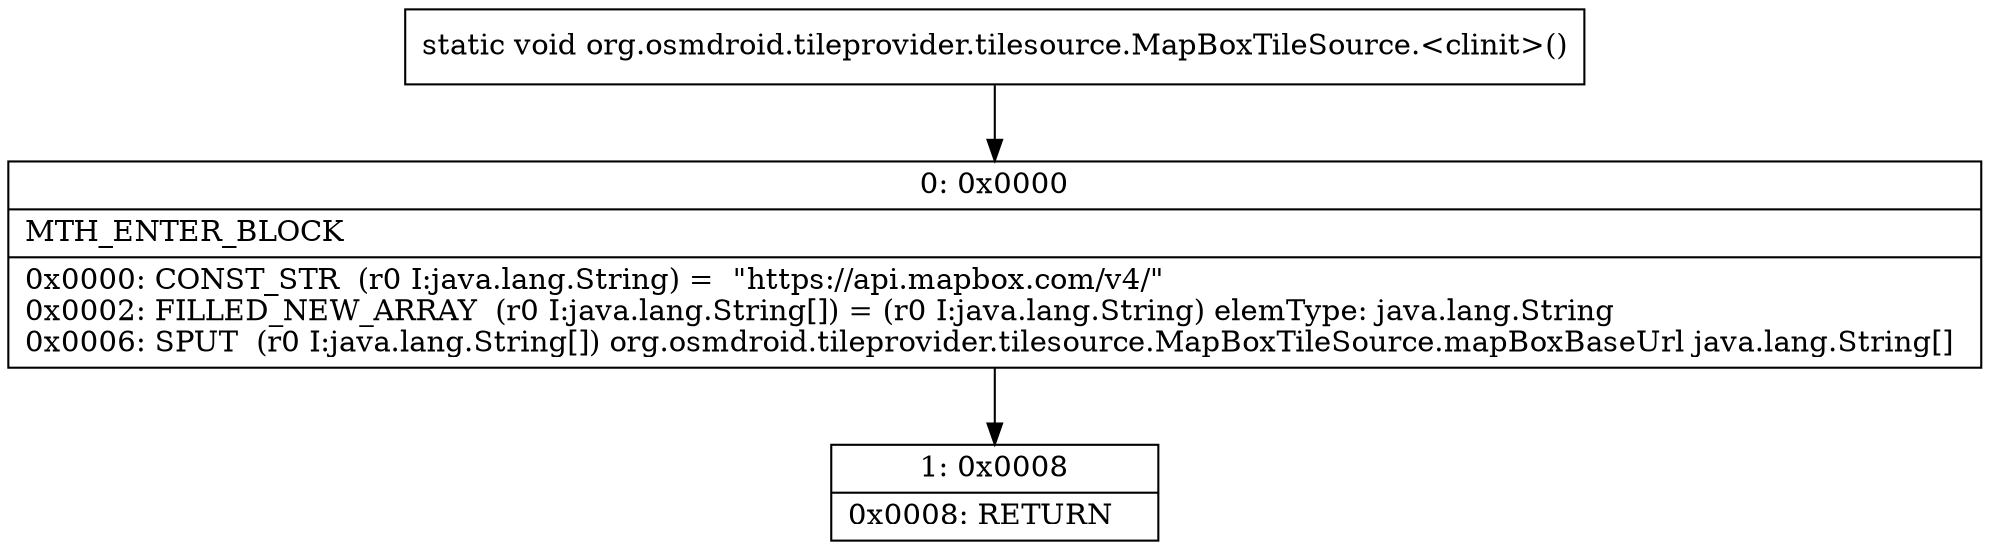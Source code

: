 digraph "CFG fororg.osmdroid.tileprovider.tilesource.MapBoxTileSource.\<clinit\>()V" {
Node_0 [shape=record,label="{0\:\ 0x0000|MTH_ENTER_BLOCK\l|0x0000: CONST_STR  (r0 I:java.lang.String) =  \"https:\/\/api.mapbox.com\/v4\/\" \l0x0002: FILLED_NEW_ARRAY  (r0 I:java.lang.String[]) = (r0 I:java.lang.String) elemType: java.lang.String \l0x0006: SPUT  (r0 I:java.lang.String[]) org.osmdroid.tileprovider.tilesource.MapBoxTileSource.mapBoxBaseUrl java.lang.String[] \l}"];
Node_1 [shape=record,label="{1\:\ 0x0008|0x0008: RETURN   \l}"];
MethodNode[shape=record,label="{static void org.osmdroid.tileprovider.tilesource.MapBoxTileSource.\<clinit\>() }"];
MethodNode -> Node_0;
Node_0 -> Node_1;
}

